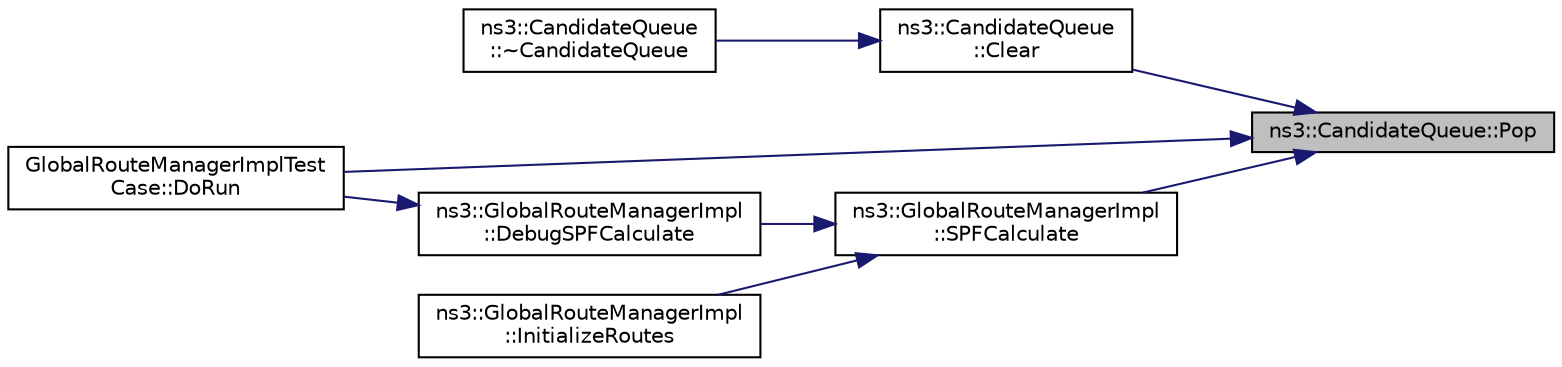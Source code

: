 digraph "ns3::CandidateQueue::Pop"
{
 // LATEX_PDF_SIZE
  edge [fontname="Helvetica",fontsize="10",labelfontname="Helvetica",labelfontsize="10"];
  node [fontname="Helvetica",fontsize="10",shape=record];
  rankdir="RL";
  Node1 [label="ns3::CandidateQueue::Pop",height=0.2,width=0.4,color="black", fillcolor="grey75", style="filled", fontcolor="black",tooltip="Pop the Shortest Path First Vertex pointer at the top of the queue."];
  Node1 -> Node2 [dir="back",color="midnightblue",fontsize="10",style="solid",fontname="Helvetica"];
  Node2 [label="ns3::CandidateQueue\l::Clear",height=0.2,width=0.4,color="black", fillcolor="white", style="filled",URL="$classns3_1_1_candidate_queue.html#a2c661625c97b0251e9013bd61435cc01",tooltip="Empty the Candidate Queue and release all of the resources associated with the Shortest Path First Ve..."];
  Node2 -> Node3 [dir="back",color="midnightblue",fontsize="10",style="solid",fontname="Helvetica"];
  Node3 [label="ns3::CandidateQueue\l::~CandidateQueue",height=0.2,width=0.4,color="black", fillcolor="white", style="filled",URL="$classns3_1_1_candidate_queue.html#a8fb11f89dab8a2c5006f48756804b052",tooltip="Destroy an SPF Candidate Queue and release any resources held by the contents."];
  Node1 -> Node4 [dir="back",color="midnightblue",fontsize="10",style="solid",fontname="Helvetica"];
  Node4 [label="GlobalRouteManagerImplTest\lCase::DoRun",height=0.2,width=0.4,color="black", fillcolor="white", style="filled",URL="$class_global_route_manager_impl_test_case.html#aed56fd8ecbd7ecaa5473b9793d0befc1",tooltip="Implementation to actually run this TestCase."];
  Node1 -> Node5 [dir="back",color="midnightblue",fontsize="10",style="solid",fontname="Helvetica"];
  Node5 [label="ns3::GlobalRouteManagerImpl\l::SPFCalculate",height=0.2,width=0.4,color="black", fillcolor="white", style="filled",URL="$classns3_1_1_global_route_manager_impl.html#a03cdea3013a73c90ae8d67946b237c45",tooltip="Calculate the shortest path first (SPF) tree."];
  Node5 -> Node6 [dir="back",color="midnightblue",fontsize="10",style="solid",fontname="Helvetica"];
  Node6 [label="ns3::GlobalRouteManagerImpl\l::DebugSPFCalculate",height=0.2,width=0.4,color="black", fillcolor="white", style="filled",URL="$classns3_1_1_global_route_manager_impl.html#aaa692001ef22911e3483583b0de78909",tooltip="Debugging routine; call the core SPF from the unit tests."];
  Node6 -> Node4 [dir="back",color="midnightblue",fontsize="10",style="solid",fontname="Helvetica"];
  Node5 -> Node7 [dir="back",color="midnightblue",fontsize="10",style="solid",fontname="Helvetica"];
  Node7 [label="ns3::GlobalRouteManagerImpl\l::InitializeRoutes",height=0.2,width=0.4,color="black", fillcolor="white", style="filled",URL="$classns3_1_1_global_route_manager_impl.html#a25f57b2c41927c1a3f0bbba596accb6b",tooltip="Compute routes using a Dijkstra SPF computation and populate per-node forwarding tables."];
}
